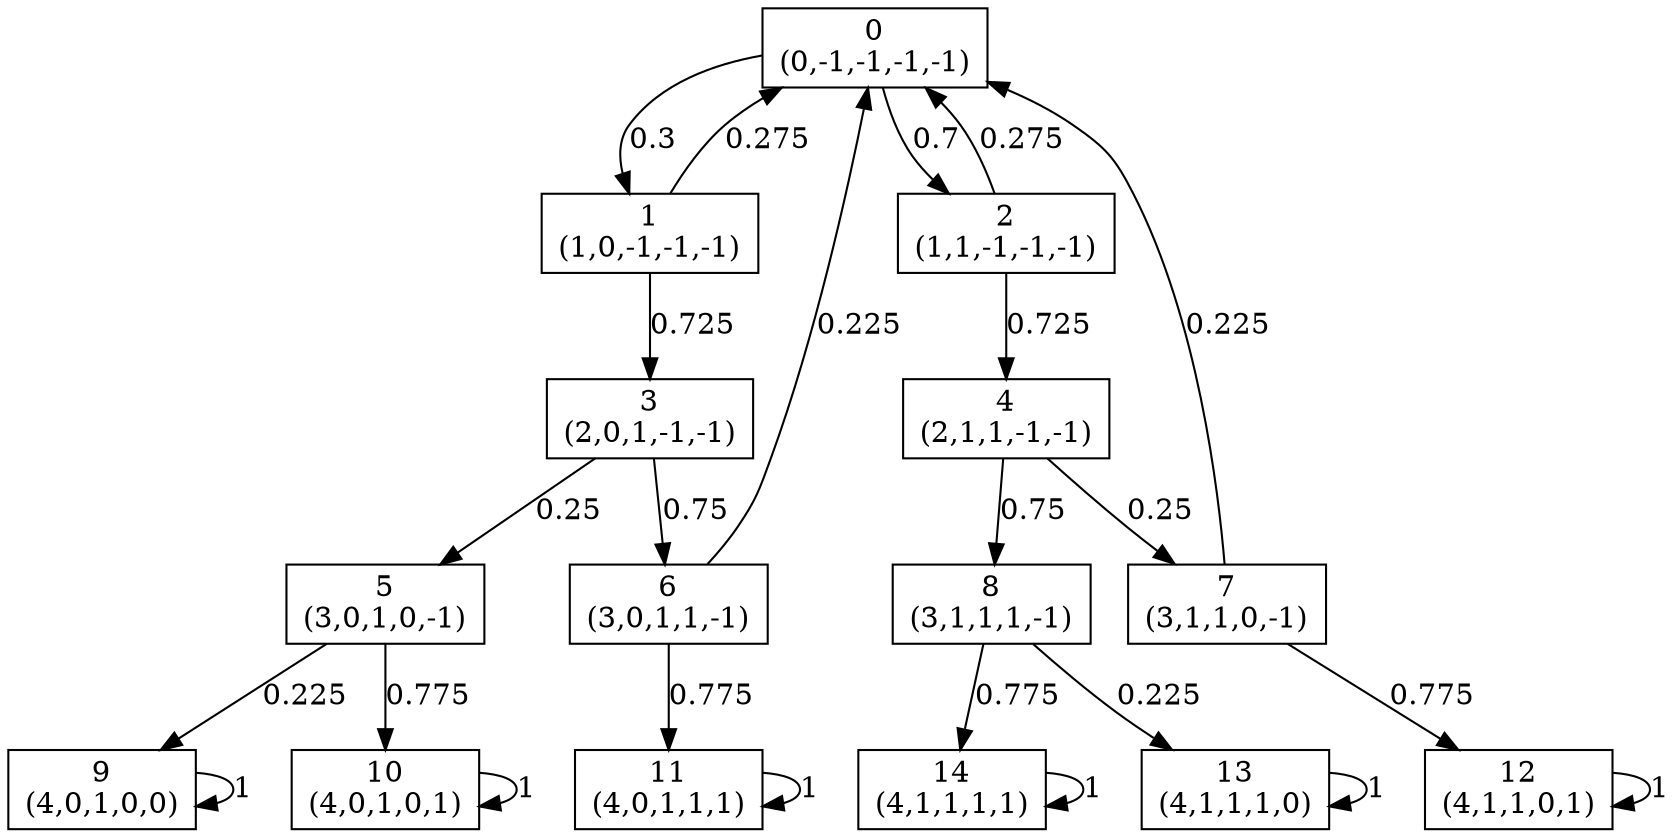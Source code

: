 digraph P {
node [shape=box];
0 -> 1 [ label="0.3" ];
0 -> 2 [ label="0.7" ];
1 -> 0 [ label="0.275" ];
1 -> 3 [ label="0.725" ];
2 -> 0 [ label="0.275" ];
2 -> 4 [ label="0.725" ];
3 -> 5 [ label="0.25" ];
3 -> 6 [ label="0.75" ];
4 -> 7 [ label="0.25" ];
4 -> 8 [ label="0.75" ];
5 -> 9 [ label="0.225" ];
5 -> 10 [ label="0.775" ];
6 -> 0 [ label="0.225" ];
6 -> 11 [ label="0.775" ];
7 -> 0 [ label="0.225" ];
7 -> 12 [ label="0.775" ];
8 -> 13 [ label="0.225" ];
8 -> 14 [ label="0.775" ];
9 -> 9 [ label="1" ];
10 -> 10 [ label="1" ];
11 -> 11 [ label="1" ];
12 -> 12 [ label="1" ];
13 -> 13 [ label="1" ];
14 -> 14 [ label="1" ];
0 [label="0\n(0,-1,-1,-1,-1)"];
1 [label="1\n(1,0,-1,-1,-1)"];
2 [label="2\n(1,1,-1,-1,-1)"];
3 [label="3\n(2,0,1,-1,-1)"];
4 [label="4\n(2,1,1,-1,-1)"];
5 [label="5\n(3,0,1,0,-1)"];
6 [label="6\n(3,0,1,1,-1)"];
7 [label="7\n(3,1,1,0,-1)"];
8 [label="8\n(3,1,1,1,-1)"];
9 [label="9\n(4,0,1,0,0)"];
10 [label="10\n(4,0,1,0,1)"];
11 [label="11\n(4,0,1,1,1)"];
12 [label="12\n(4,1,1,0,1)"];
13 [label="13\n(4,1,1,1,0)"];
14 [label="14\n(4,1,1,1,1)"];
}
